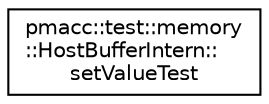 digraph "Graphical Class Hierarchy"
{
 // LATEX_PDF_SIZE
  edge [fontname="Helvetica",fontsize="10",labelfontname="Helvetica",labelfontsize="10"];
  node [fontname="Helvetica",fontsize="10",shape=record];
  rankdir="LR";
  Node0 [label="pmacc::test::memory\l::HostBufferIntern::\lsetValueTest",height=0.2,width=0.4,color="black", fillcolor="white", style="filled",URL="$structpmacc_1_1test_1_1memory_1_1_host_buffer_intern_1_1set_value_test.html",tooltip="Checks if the HostBufferIntern is set to a constant value."];
}
